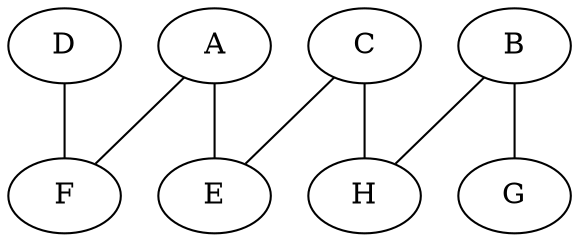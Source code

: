 strict graph "4MaximumMatching" {
    A -- E
    A -- F
    B -- G
    B -- H
    C -- E
    C -- H
    D -- F
}
